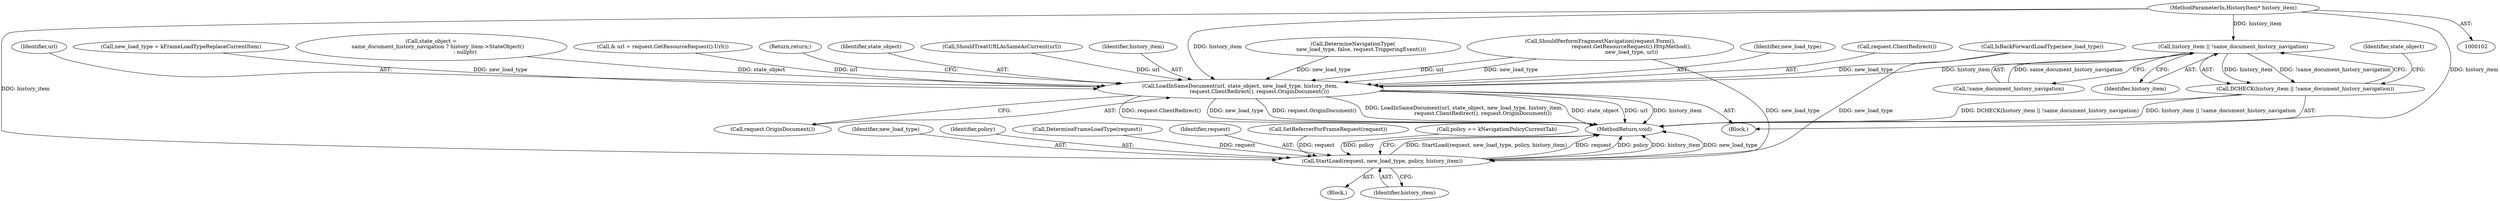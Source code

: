 digraph "0_Chrome_36f801fdbec07d116a6f4f07bb363f10897d6a51_5@pointer" {
"1000105" [label="(MethodParameterIn,HistoryItem* history_item)"];
"1000261" [label="(Call,history_item || !same_document_history_navigation)"];
"1000260" [label="(Call,DCHECK(history_item || !same_document_history_navigation))"];
"1000287" [label="(Call,LoadInSameDocument(url, state_object, new_load_type, history_item,\n                       request.ClientRedirect(), request.OriginDocument()))"];
"1000298" [label="(Call,StartLoad(request, new_load_type, policy, history_item))"];
"1000300" [label="(Identifier,new_load_type)"];
"1000301" [label="(Identifier,policy)"];
"1000260" [label="(Call,DCHECK(history_item || !same_document_history_navigation))"];
"1000292" [label="(Call,request.ClientRedirect())"];
"1000288" [label="(Identifier,url)"];
"1000231" [label="(Call,DetermineFrameLoadType(request))"];
"1000299" [label="(Identifier,request)"];
"1000263" [label="(Call,!same_document_history_navigation)"];
"1000284" [label="(Call,new_load_type = kFrameLoadTypeReplaceCurrentItem)"];
"1000293" [label="(Call,request.OriginDocument())"];
"1000266" [label="(Call,state_object =\n        same_document_history_navigation ? history_item->StateObject()\n                                         : nullptr)"];
"1000303" [label="(MethodReturn,void)"];
"1000107" [label="(Block,)"];
"1000262" [label="(Identifier,history_item)"];
"1000221" [label="(Call,& url = request.GetResourceRequest().Url())"];
"1000294" [label="(Return,return;)"];
"1000287" [label="(Call,LoadInSameDocument(url, state_object, new_load_type, history_item,\n                       request.ClientRedirect(), request.OriginDocument()))"];
"1000267" [label="(Identifier,state_object)"];
"1000261" [label="(Call,history_item || !same_document_history_navigation)"];
"1000289" [label="(Identifier,state_object)"];
"1000302" [label="(Identifier,history_item)"];
"1000185" [label="(Call,SetReferrerForFrameRequest(request))"];
"1000105" [label="(MethodParameterIn,HistoryItem* history_item)"];
"1000282" [label="(Call,ShouldTreatURLAsSameAsCurrent(url))"];
"1000247" [label="(Call,policy == kNavigationPolicyCurrentTab)"];
"1000259" [label="(Block,)"];
"1000291" [label="(Identifier,history_item)"];
"1000238" [label="(Call,IsBackForwardLoadType(new_load_type))"];
"1000277" [label="(Call,DetermineNavigationType(\n          new_load_type, false, request.TriggeringEvent()))"];
"1000250" [label="(Call,ShouldPerformFragmentNavigation(request.Form(),\n                                      request.GetResourceRequest().HttpMethod(),\n                                      new_load_type, url))"];
"1000298" [label="(Call,StartLoad(request, new_load_type, policy, history_item))"];
"1000290" [label="(Identifier,new_load_type)"];
"1000105" -> "1000102"  [label="AST: "];
"1000105" -> "1000303"  [label="DDG: history_item"];
"1000105" -> "1000261"  [label="DDG: history_item"];
"1000105" -> "1000287"  [label="DDG: history_item"];
"1000105" -> "1000298"  [label="DDG: history_item"];
"1000261" -> "1000260"  [label="AST: "];
"1000261" -> "1000262"  [label="CFG: "];
"1000261" -> "1000263"  [label="CFG: "];
"1000262" -> "1000261"  [label="AST: "];
"1000263" -> "1000261"  [label="AST: "];
"1000260" -> "1000261"  [label="CFG: "];
"1000261" -> "1000260"  [label="DDG: history_item"];
"1000261" -> "1000260"  [label="DDG: !same_document_history_navigation"];
"1000263" -> "1000261"  [label="DDG: same_document_history_navigation"];
"1000261" -> "1000287"  [label="DDG: history_item"];
"1000260" -> "1000259"  [label="AST: "];
"1000267" -> "1000260"  [label="CFG: "];
"1000260" -> "1000303"  [label="DDG: DCHECK(history_item || !same_document_history_navigation)"];
"1000260" -> "1000303"  [label="DDG: history_item || !same_document_history_navigation"];
"1000287" -> "1000259"  [label="AST: "];
"1000287" -> "1000293"  [label="CFG: "];
"1000288" -> "1000287"  [label="AST: "];
"1000289" -> "1000287"  [label="AST: "];
"1000290" -> "1000287"  [label="AST: "];
"1000291" -> "1000287"  [label="AST: "];
"1000292" -> "1000287"  [label="AST: "];
"1000293" -> "1000287"  [label="AST: "];
"1000294" -> "1000287"  [label="CFG: "];
"1000287" -> "1000303"  [label="DDG: history_item"];
"1000287" -> "1000303"  [label="DDG: request.ClientRedirect()"];
"1000287" -> "1000303"  [label="DDG: new_load_type"];
"1000287" -> "1000303"  [label="DDG: request.OriginDocument()"];
"1000287" -> "1000303"  [label="DDG: LoadInSameDocument(url, state_object, new_load_type, history_item,\n                       request.ClientRedirect(), request.OriginDocument())"];
"1000287" -> "1000303"  [label="DDG: state_object"];
"1000287" -> "1000303"  [label="DDG: url"];
"1000250" -> "1000287"  [label="DDG: url"];
"1000250" -> "1000287"  [label="DDG: new_load_type"];
"1000221" -> "1000287"  [label="DDG: url"];
"1000282" -> "1000287"  [label="DDG: url"];
"1000266" -> "1000287"  [label="DDG: state_object"];
"1000284" -> "1000287"  [label="DDG: new_load_type"];
"1000238" -> "1000287"  [label="DDG: new_load_type"];
"1000277" -> "1000287"  [label="DDG: new_load_type"];
"1000298" -> "1000107"  [label="AST: "];
"1000298" -> "1000302"  [label="CFG: "];
"1000299" -> "1000298"  [label="AST: "];
"1000300" -> "1000298"  [label="AST: "];
"1000301" -> "1000298"  [label="AST: "];
"1000302" -> "1000298"  [label="AST: "];
"1000303" -> "1000298"  [label="CFG: "];
"1000298" -> "1000303"  [label="DDG: StartLoad(request, new_load_type, policy, history_item)"];
"1000298" -> "1000303"  [label="DDG: request"];
"1000298" -> "1000303"  [label="DDG: policy"];
"1000298" -> "1000303"  [label="DDG: history_item"];
"1000298" -> "1000303"  [label="DDG: new_load_type"];
"1000185" -> "1000298"  [label="DDG: request"];
"1000231" -> "1000298"  [label="DDG: request"];
"1000238" -> "1000298"  [label="DDG: new_load_type"];
"1000250" -> "1000298"  [label="DDG: new_load_type"];
"1000247" -> "1000298"  [label="DDG: policy"];
}
